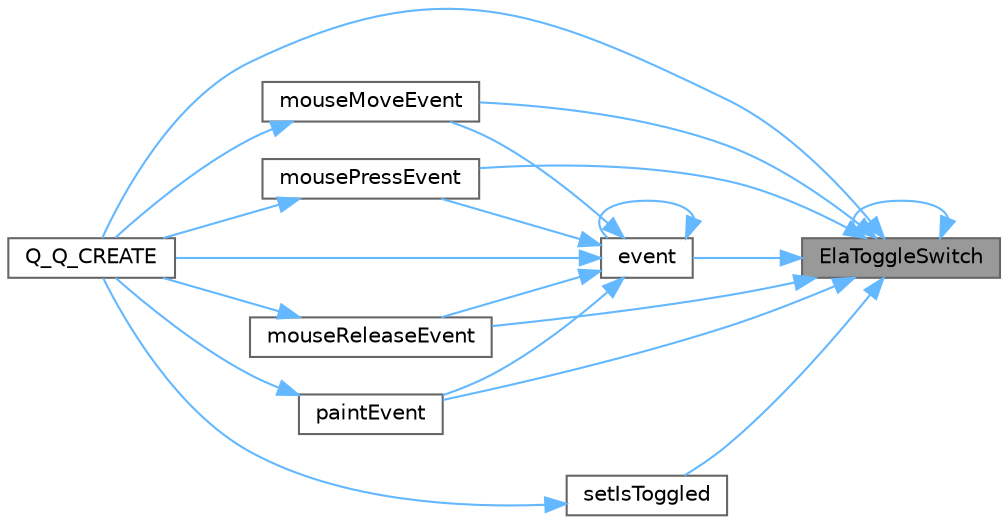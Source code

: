 digraph "ElaToggleSwitch"
{
 // LATEX_PDF_SIZE
  bgcolor="transparent";
  edge [fontname=Helvetica,fontsize=10,labelfontname=Helvetica,labelfontsize=10];
  node [fontname=Helvetica,fontsize=10,shape=box,height=0.2,width=0.4];
  rankdir="RL";
  Node1 [id="Node000001",label="ElaToggleSwitch",height=0.2,width=0.4,color="gray40", fillcolor="grey60", style="filled", fontcolor="black",tooltip="构造函数"];
  Node1 -> Node1 [id="edge1_Node000001_Node000001",dir="back",color="steelblue1",style="solid",tooltip=" "];
  Node1 -> Node2 [id="edge2_Node000001_Node000002",dir="back",color="steelblue1",style="solid",tooltip=" "];
  Node2 [id="Node000002",label="event",height=0.2,width=0.4,color="grey40", fillcolor="white", style="filled",URL="$class_ela_toggle_switch.html#a4df57dfac7a608de1ed3dc7bceda487e",tooltip="事件处理"];
  Node2 -> Node2 [id="edge3_Node000002_Node000002",dir="back",color="steelblue1",style="solid",tooltip=" "];
  Node2 -> Node3 [id="edge4_Node000002_Node000003",dir="back",color="steelblue1",style="solid",tooltip=" "];
  Node3 [id="Node000003",label="mouseMoveEvent",height=0.2,width=0.4,color="grey40", fillcolor="white", style="filled",URL="$class_ela_toggle_switch.html#a4d538d95963e25c7a27250e441321d72",tooltip="鼠标移动事件"];
  Node3 -> Node4 [id="edge5_Node000003_Node000004",dir="back",color="steelblue1",style="solid",tooltip=" "];
  Node4 [id="Node000004",label="Q_Q_CREATE",height=0.2,width=0.4,color="grey40", fillcolor="white", style="filled",URL="$class_ela_toggle_switch.html#a385f779555d071b0c2d796d553d401a3",tooltip="声明私有类指针"];
  Node2 -> Node5 [id="edge6_Node000002_Node000005",dir="back",color="steelblue1",style="solid",tooltip=" "];
  Node5 [id="Node000005",label="mousePressEvent",height=0.2,width=0.4,color="grey40", fillcolor="white", style="filled",URL="$class_ela_toggle_switch.html#a7523c71b2bf60975302287ec8923f80e",tooltip="鼠标按下事件"];
  Node5 -> Node4 [id="edge7_Node000005_Node000004",dir="back",color="steelblue1",style="solid",tooltip=" "];
  Node2 -> Node6 [id="edge8_Node000002_Node000006",dir="back",color="steelblue1",style="solid",tooltip=" "];
  Node6 [id="Node000006",label="mouseReleaseEvent",height=0.2,width=0.4,color="grey40", fillcolor="white", style="filled",URL="$class_ela_toggle_switch.html#a2de3e1806dc8e5d659fc1f35545a5b87",tooltip="鼠标释放事件"];
  Node6 -> Node4 [id="edge9_Node000006_Node000004",dir="back",color="steelblue1",style="solid",tooltip=" "];
  Node2 -> Node7 [id="edge10_Node000002_Node000007",dir="back",color="steelblue1",style="solid",tooltip=" "];
  Node7 [id="Node000007",label="paintEvent",height=0.2,width=0.4,color="grey40", fillcolor="white", style="filled",URL="$class_ela_toggle_switch.html#aa71936647c7e332ab07cbec003a8c9a2",tooltip="绘制事件"];
  Node7 -> Node4 [id="edge11_Node000007_Node000004",dir="back",color="steelblue1",style="solid",tooltip=" "];
  Node2 -> Node4 [id="edge12_Node000002_Node000004",dir="back",color="steelblue1",style="solid",tooltip=" "];
  Node1 -> Node3 [id="edge13_Node000001_Node000003",dir="back",color="steelblue1",style="solid",tooltip=" "];
  Node1 -> Node5 [id="edge14_Node000001_Node000005",dir="back",color="steelblue1",style="solid",tooltip=" "];
  Node1 -> Node6 [id="edge15_Node000001_Node000006",dir="back",color="steelblue1",style="solid",tooltip=" "];
  Node1 -> Node7 [id="edge16_Node000001_Node000007",dir="back",color="steelblue1",style="solid",tooltip=" "];
  Node1 -> Node4 [id="edge17_Node000001_Node000004",dir="back",color="steelblue1",style="solid",tooltip=" "];
  Node1 -> Node8 [id="edge18_Node000001_Node000008",dir="back",color="steelblue1",style="solid",tooltip=" "];
  Node8 [id="Node000008",label="setIsToggled",height=0.2,width=0.4,color="grey40", fillcolor="white", style="filled",URL="$class_ela_toggle_switch.html#a31fe20167f4546e6a68d95a07532692d",tooltip="设置开关状态"];
  Node8 -> Node4 [id="edge19_Node000008_Node000004",dir="back",color="steelblue1",style="solid",tooltip=" "];
}
